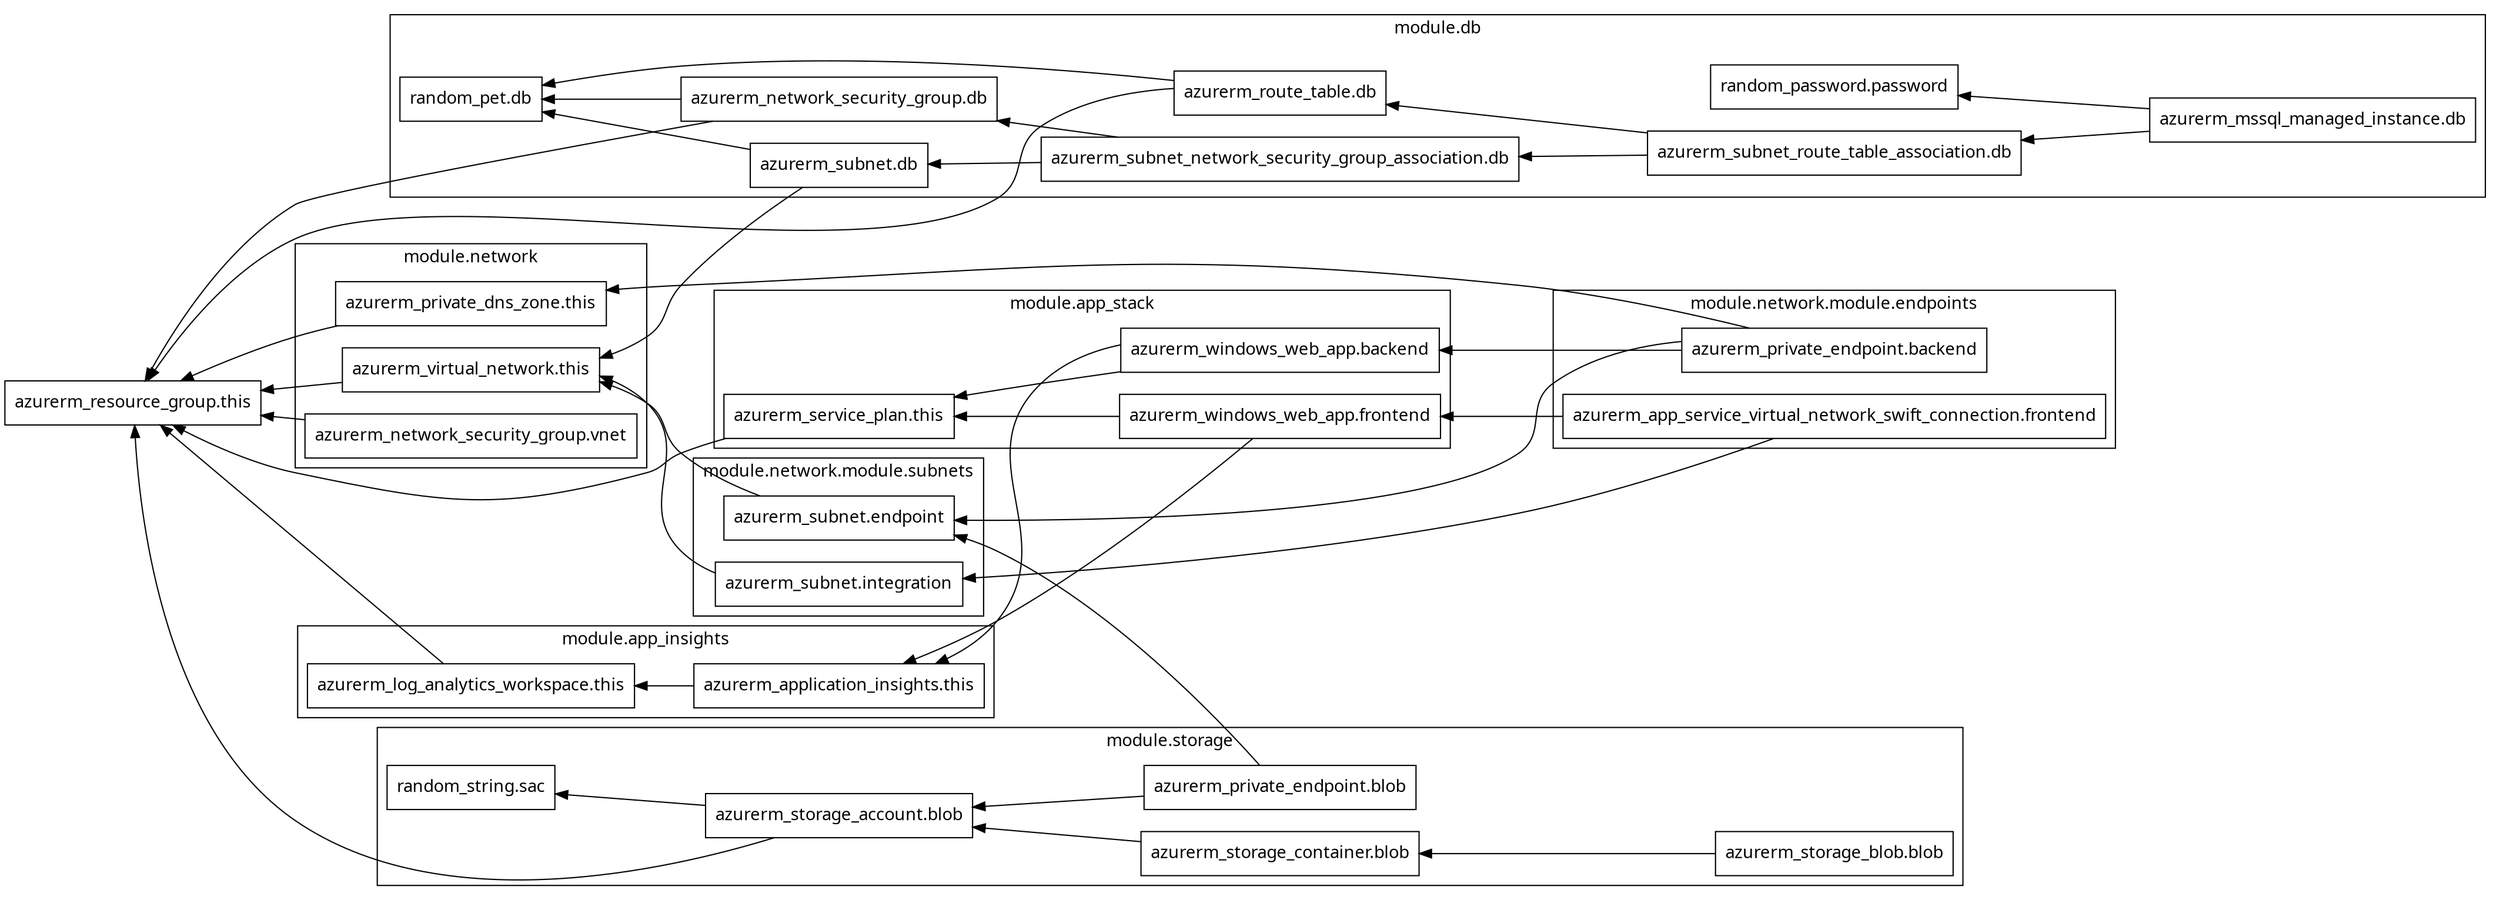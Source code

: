 digraph G {
  rankdir = "RL";
  node [shape = rect, fontname = "sans-serif"];
  "azurerm_resource_group.this" [label="azurerm_resource_group.this"];
  subgraph "cluster_module.app_insights" {
    label = "module.app_insights"
    fontname = "sans-serif"
    "module.app_insights.azurerm_application_insights.this" [label="azurerm_application_insights.this"];
    "module.app_insights.azurerm_log_analytics_workspace.this" [label="azurerm_log_analytics_workspace.this"];
  }
  subgraph "cluster_module.app_stack" {
    label = "module.app_stack"
    fontname = "sans-serif"
    "module.app_stack.azurerm_service_plan.this" [label="azurerm_service_plan.this"];
    "module.app_stack.azurerm_windows_web_app.backend" [label="azurerm_windows_web_app.backend"];
    "module.app_stack.azurerm_windows_web_app.frontend" [label="azurerm_windows_web_app.frontend"];
  }
  subgraph "cluster_module.db" {
    label = "module.db"
    fontname = "sans-serif"
    "module.db.azurerm_mssql_managed_instance.db" [label="azurerm_mssql_managed_instance.db"];
    "module.db.azurerm_network_security_group.db" [label="azurerm_network_security_group.db"];
    "module.db.azurerm_route_table.db" [label="azurerm_route_table.db"];
    "module.db.azurerm_subnet.db" [label="azurerm_subnet.db"];
    "module.db.azurerm_subnet_network_security_group_association.db" [label="azurerm_subnet_network_security_group_association.db"];
    "module.db.azurerm_subnet_route_table_association.db" [label="azurerm_subnet_route_table_association.db"];
    "module.db.random_password.password" [label="random_password.password"];
    "module.db.random_pet.db" [label="random_pet.db"];
  }
  subgraph "cluster_module.network" {
    label = "module.network"
    fontname = "sans-serif"
    "module.network.azurerm_network_security_group.vnet" [label="azurerm_network_security_group.vnet"];
    "module.network.azurerm_private_dns_zone.this" [label="azurerm_private_dns_zone.this"];
    "module.network.azurerm_virtual_network.this" [label="azurerm_virtual_network.this"];
  }
  subgraph "cluster_module.network.module.endpoints" {
    label = "module.network.module.endpoints"
    fontname = "sans-serif"
    "module.network.module.endpoints.azurerm_app_service_virtual_network_swift_connection.frontend" [label="azurerm_app_service_virtual_network_swift_connection.frontend"];
    "module.network.module.endpoints.azurerm_private_endpoint.backend" [label="azurerm_private_endpoint.backend"];
  }
  subgraph "cluster_module.network.module.subnets" {
    label = "module.network.module.subnets"
    fontname = "sans-serif"
    "module.network.module.subnets.azurerm_subnet.endpoint" [label="azurerm_subnet.endpoint"];
    "module.network.module.subnets.azurerm_subnet.integration" [label="azurerm_subnet.integration"];
  }
  subgraph "cluster_module.storage" {
    label = "module.storage"
    fontname = "sans-serif"
    "module.storage.azurerm_private_endpoint.blob" [label="azurerm_private_endpoint.blob"];
    "module.storage.azurerm_storage_account.blob" [label="azurerm_storage_account.blob"];
    "module.storage.azurerm_storage_blob.blob" [label="azurerm_storage_blob.blob"];
    "module.storage.azurerm_storage_container.blob" [label="azurerm_storage_container.blob"];
    "module.storage.random_string.sac" [label="random_string.sac"];
  }
  "module.app_insights.azurerm_application_insights.this" -> "module.app_insights.azurerm_log_analytics_workspace.this";
  "module.app_insights.azurerm_log_analytics_workspace.this" -> "azurerm_resource_group.this";
  "module.app_stack.azurerm_service_plan.this" -> "azurerm_resource_group.this";
  "module.app_stack.azurerm_windows_web_app.backend" -> "module.app_insights.azurerm_application_insights.this";
  "module.app_stack.azurerm_windows_web_app.backend" -> "module.app_stack.azurerm_service_plan.this";
  "module.app_stack.azurerm_windows_web_app.frontend" -> "module.app_insights.azurerm_application_insights.this";
  "module.app_stack.azurerm_windows_web_app.frontend" -> "module.app_stack.azurerm_service_plan.this";
  "module.db.azurerm_mssql_managed_instance.db" -> "module.db.azurerm_subnet_route_table_association.db";
  "module.db.azurerm_mssql_managed_instance.db" -> "module.db.random_password.password";
  "module.db.azurerm_network_security_group.db" -> "azurerm_resource_group.this";
  "module.db.azurerm_network_security_group.db" -> "module.db.random_pet.db";
  "module.db.azurerm_route_table.db" -> "azurerm_resource_group.this";
  "module.db.azurerm_route_table.db" -> "module.db.random_pet.db";
  "module.db.azurerm_subnet.db" -> "module.db.random_pet.db";
  "module.db.azurerm_subnet.db" -> "module.network.azurerm_virtual_network.this";
  "module.db.azurerm_subnet_network_security_group_association.db" -> "module.db.azurerm_network_security_group.db";
  "module.db.azurerm_subnet_network_security_group_association.db" -> "module.db.azurerm_subnet.db";
  "module.db.azurerm_subnet_route_table_association.db" -> "module.db.azurerm_route_table.db";
  "module.db.azurerm_subnet_route_table_association.db" -> "module.db.azurerm_subnet_network_security_group_association.db";
  "module.network.azurerm_network_security_group.vnet" -> "azurerm_resource_group.this";
  "module.network.azurerm_private_dns_zone.this" -> "azurerm_resource_group.this";
  "module.network.azurerm_virtual_network.this" -> "azurerm_resource_group.this";
  "module.network.module.endpoints.azurerm_app_service_virtual_network_swift_connection.frontend" -> "module.app_stack.azurerm_windows_web_app.frontend";
  "module.network.module.endpoints.azurerm_app_service_virtual_network_swift_connection.frontend" -> "module.network.module.subnets.azurerm_subnet.integration";
  "module.network.module.endpoints.azurerm_private_endpoint.backend" -> "module.app_stack.azurerm_windows_web_app.backend";
  "module.network.module.endpoints.azurerm_private_endpoint.backend" -> "module.network.azurerm_private_dns_zone.this";
  "module.network.module.endpoints.azurerm_private_endpoint.backend" -> "module.network.module.subnets.azurerm_subnet.endpoint";
  "module.network.module.subnets.azurerm_subnet.endpoint" -> "module.network.azurerm_virtual_network.this";
  "module.network.module.subnets.azurerm_subnet.integration" -> "module.network.azurerm_virtual_network.this";
  "module.storage.azurerm_private_endpoint.blob" -> "module.network.module.subnets.azurerm_subnet.endpoint";
  "module.storage.azurerm_private_endpoint.blob" -> "module.storage.azurerm_storage_account.blob";
  "module.storage.azurerm_storage_account.blob" -> "azurerm_resource_group.this";
  "module.storage.azurerm_storage_account.blob" -> "module.storage.random_string.sac";
  "module.storage.azurerm_storage_blob.blob" -> "module.storage.azurerm_storage_container.blob";
  "module.storage.azurerm_storage_container.blob" -> "module.storage.azurerm_storage_account.blob";
}
